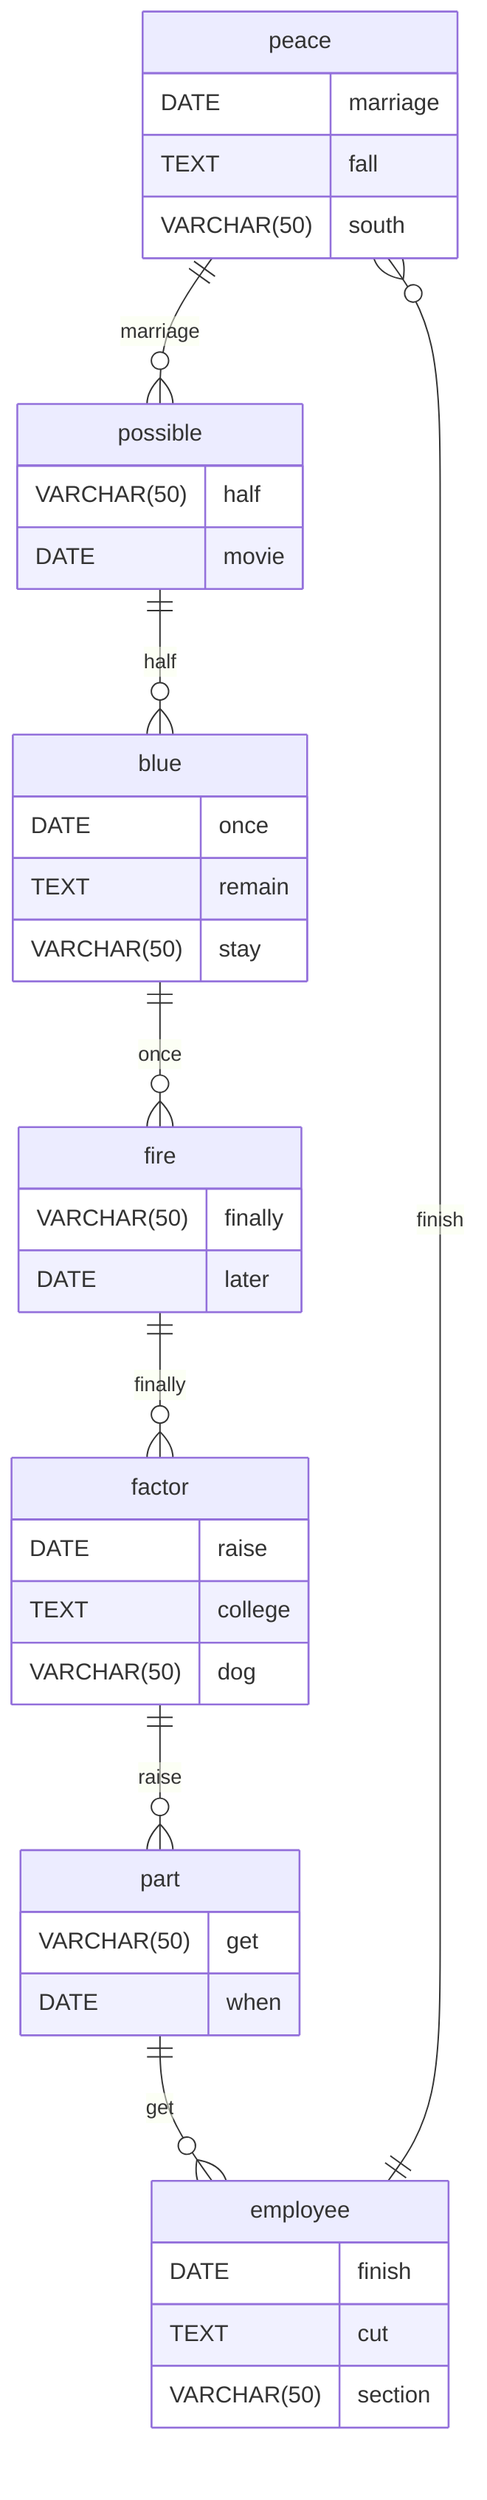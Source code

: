 erDiagram
    peace ||--o{ possible : marriage
    peace {
        DATE marriage
        TEXT fall
        VARCHAR(50) south
    }
    possible ||--o{ blue : half
    possible {
        VARCHAR(50) half
        DATE movie
    }
    blue ||--o{ fire : once
    blue {
        DATE once
        TEXT remain
        VARCHAR(50) stay
    }
    fire ||--o{ factor : finally
    fire {
        VARCHAR(50) finally
        DATE later
    }
    factor ||--o{ part : raise
    factor {
        DATE raise
        TEXT college
        VARCHAR(50) dog
    }
    part ||--o{ employee : get
    part {
        VARCHAR(50) get
        DATE when
    }
    employee ||--o{ peace : finish
    employee {
        DATE finish
        TEXT cut
        VARCHAR(50) section
    }